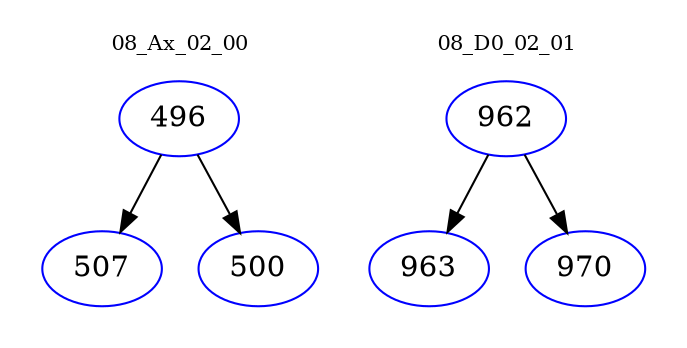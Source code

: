 digraph{
subgraph cluster_0 {
color = white
label = "08_Ax_02_00";
fontsize=10;
T0_496 [label="496", color="blue"]
T0_496 -> T0_507 [color="black"]
T0_507 [label="507", color="blue"]
T0_496 -> T0_500 [color="black"]
T0_500 [label="500", color="blue"]
}
subgraph cluster_1 {
color = white
label = "08_D0_02_01";
fontsize=10;
T1_962 [label="962", color="blue"]
T1_962 -> T1_963 [color="black"]
T1_963 [label="963", color="blue"]
T1_962 -> T1_970 [color="black"]
T1_970 [label="970", color="blue"]
}
}
